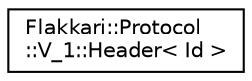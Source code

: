 digraph "Graphical Class Hierarchy"
{
 // LATEX_PDF_SIZE
  edge [fontname="Helvetica",fontsize="10",labelfontname="Helvetica",labelfontsize="10"];
  node [fontname="Helvetica",fontsize="10",shape=record];
  rankdir="LR";
  Node0 [label="Flakkari::Protocol\l::V_1::Header\< Id \>",height=0.2,width=0.4,color="black", fillcolor="white", style="filled",URL="$db/d4f/structFlakkari_1_1Protocol_1_1V__1_1_1Header.html",tooltip="Flakkari Header v1 (new header)"];
}
